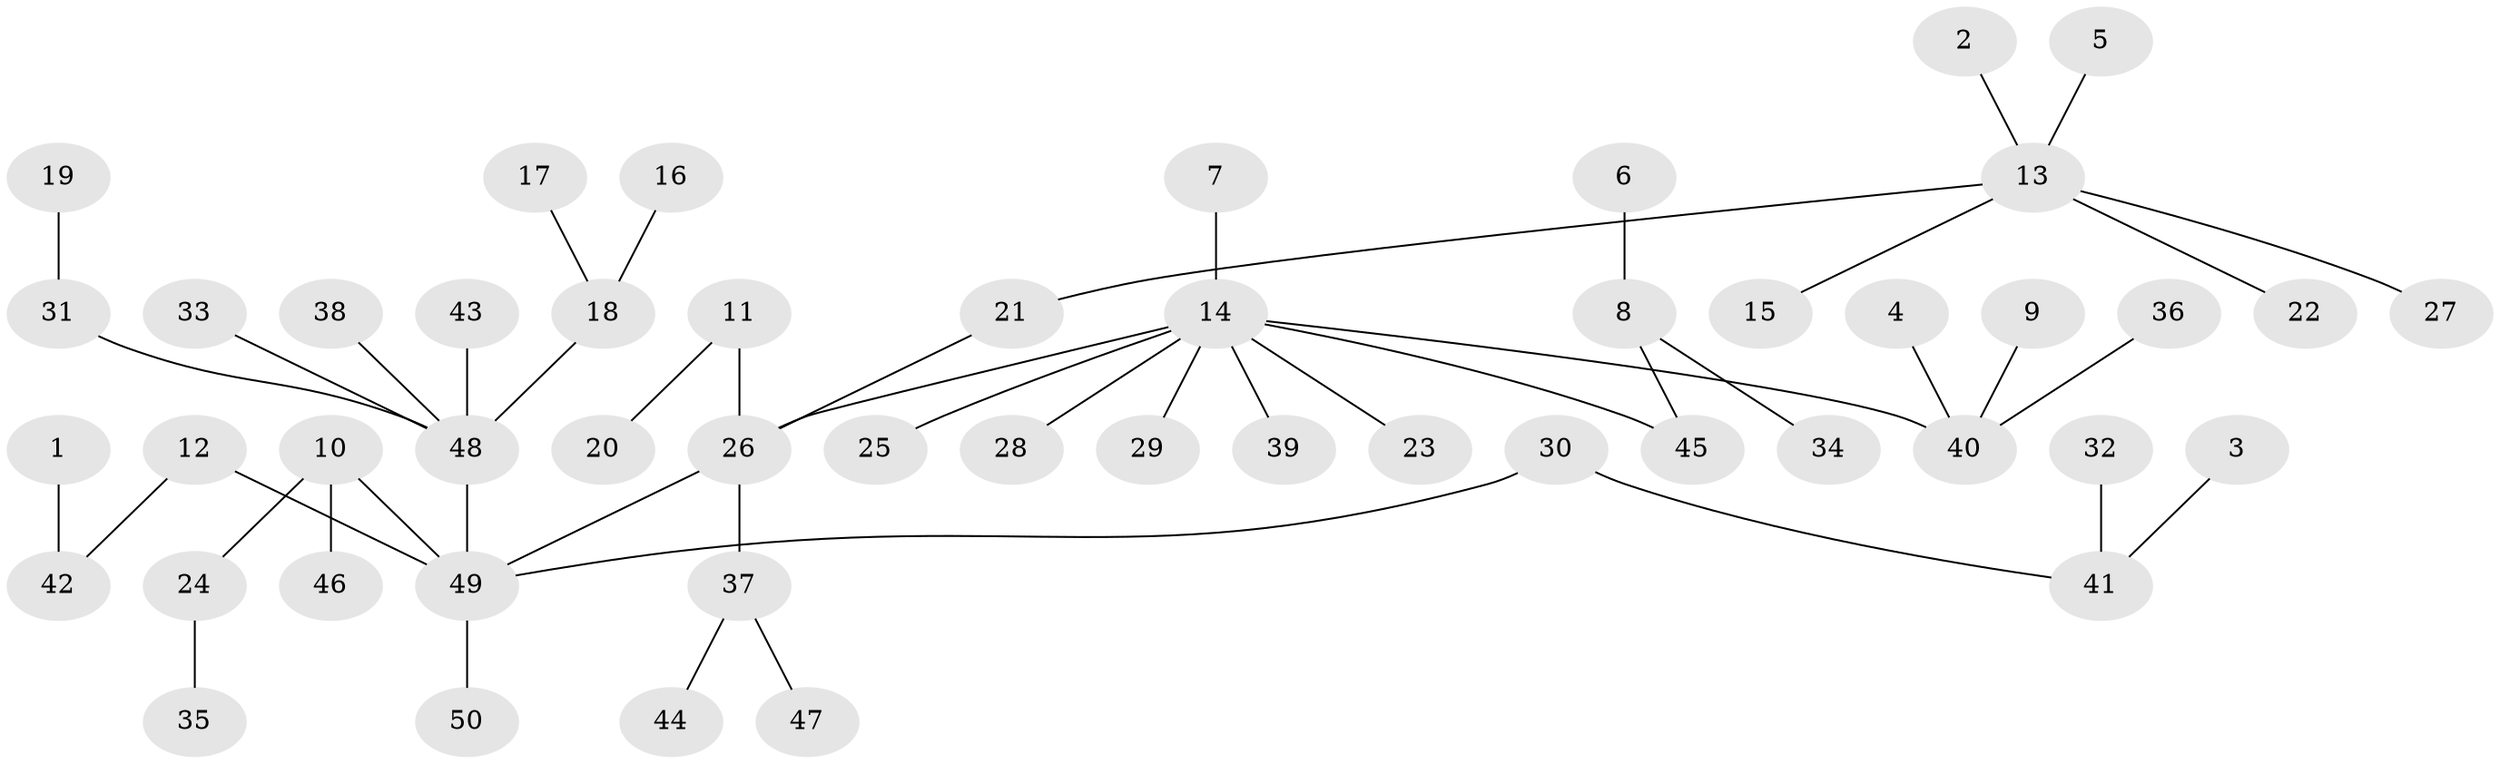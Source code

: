 // original degree distribution, {5: 0.032520325203252036, 7: 0.016260162601626018, 11: 0.008130081300813009, 4: 0.056910569105691054, 3: 0.08943089430894309, 2: 0.21138211382113822, 8: 0.016260162601626018, 1: 0.5691056910569106}
// Generated by graph-tools (version 1.1) at 2025/37/03/04/25 23:37:20]
// undirected, 50 vertices, 49 edges
graph export_dot {
  node [color=gray90,style=filled];
  1;
  2;
  3;
  4;
  5;
  6;
  7;
  8;
  9;
  10;
  11;
  12;
  13;
  14;
  15;
  16;
  17;
  18;
  19;
  20;
  21;
  22;
  23;
  24;
  25;
  26;
  27;
  28;
  29;
  30;
  31;
  32;
  33;
  34;
  35;
  36;
  37;
  38;
  39;
  40;
  41;
  42;
  43;
  44;
  45;
  46;
  47;
  48;
  49;
  50;
  1 -- 42 [weight=1.0];
  2 -- 13 [weight=1.0];
  3 -- 41 [weight=1.0];
  4 -- 40 [weight=1.0];
  5 -- 13 [weight=1.0];
  6 -- 8 [weight=1.0];
  7 -- 14 [weight=1.0];
  8 -- 34 [weight=1.0];
  8 -- 45 [weight=1.0];
  9 -- 40 [weight=1.0];
  10 -- 24 [weight=1.0];
  10 -- 46 [weight=1.0];
  10 -- 49 [weight=1.0];
  11 -- 20 [weight=1.0];
  11 -- 26 [weight=1.0];
  12 -- 42 [weight=1.0];
  12 -- 49 [weight=1.0];
  13 -- 15 [weight=1.0];
  13 -- 21 [weight=1.0];
  13 -- 22 [weight=1.0];
  13 -- 27 [weight=1.0];
  14 -- 23 [weight=1.0];
  14 -- 25 [weight=1.0];
  14 -- 26 [weight=1.0];
  14 -- 28 [weight=1.0];
  14 -- 29 [weight=1.0];
  14 -- 39 [weight=1.0];
  14 -- 40 [weight=1.0];
  14 -- 45 [weight=1.0];
  16 -- 18 [weight=1.0];
  17 -- 18 [weight=1.0];
  18 -- 48 [weight=1.0];
  19 -- 31 [weight=1.0];
  21 -- 26 [weight=1.0];
  24 -- 35 [weight=1.0];
  26 -- 37 [weight=1.0];
  26 -- 49 [weight=1.0];
  30 -- 41 [weight=1.0];
  30 -- 49 [weight=1.0];
  31 -- 48 [weight=1.0];
  32 -- 41 [weight=1.0];
  33 -- 48 [weight=1.0];
  36 -- 40 [weight=1.0];
  37 -- 44 [weight=1.0];
  37 -- 47 [weight=1.0];
  38 -- 48 [weight=1.0];
  43 -- 48 [weight=1.0];
  48 -- 49 [weight=1.0];
  49 -- 50 [weight=1.0];
}
